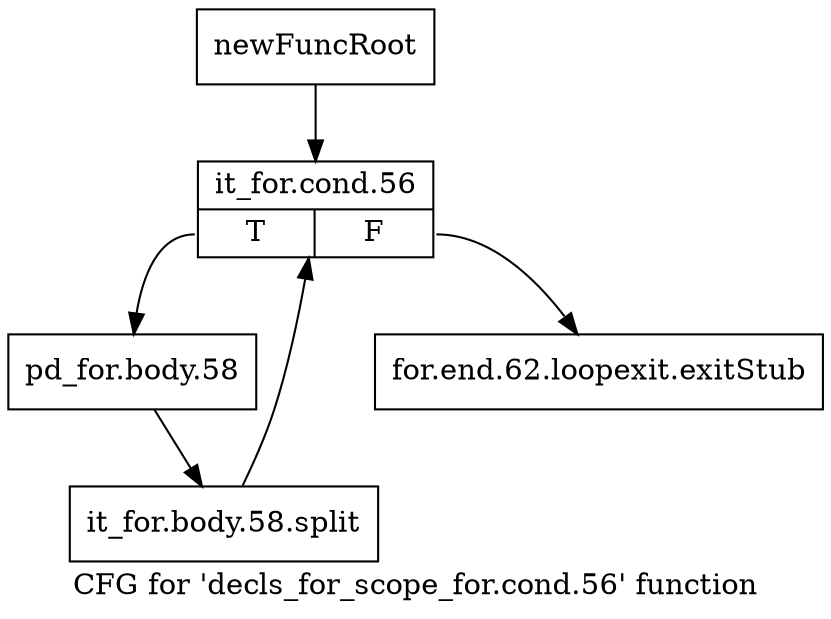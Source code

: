 digraph "CFG for 'decls_for_scope_for.cond.56' function" {
	label="CFG for 'decls_for_scope_for.cond.56' function";

	Node0xabde0f0 [shape=record,label="{newFuncRoot}"];
	Node0xabde0f0 -> Node0xabde190;
	Node0xabde140 [shape=record,label="{for.end.62.loopexit.exitStub}"];
	Node0xabde190 [shape=record,label="{it_for.cond.56|{<s0>T|<s1>F}}"];
	Node0xabde190:s0 -> Node0xabde1e0;
	Node0xabde190:s1 -> Node0xabde140;
	Node0xabde1e0 [shape=record,label="{pd_for.body.58}"];
	Node0xabde1e0 -> Node0xf2de850;
	Node0xf2de850 [shape=record,label="{it_for.body.58.split}"];
	Node0xf2de850 -> Node0xabde190;
}

